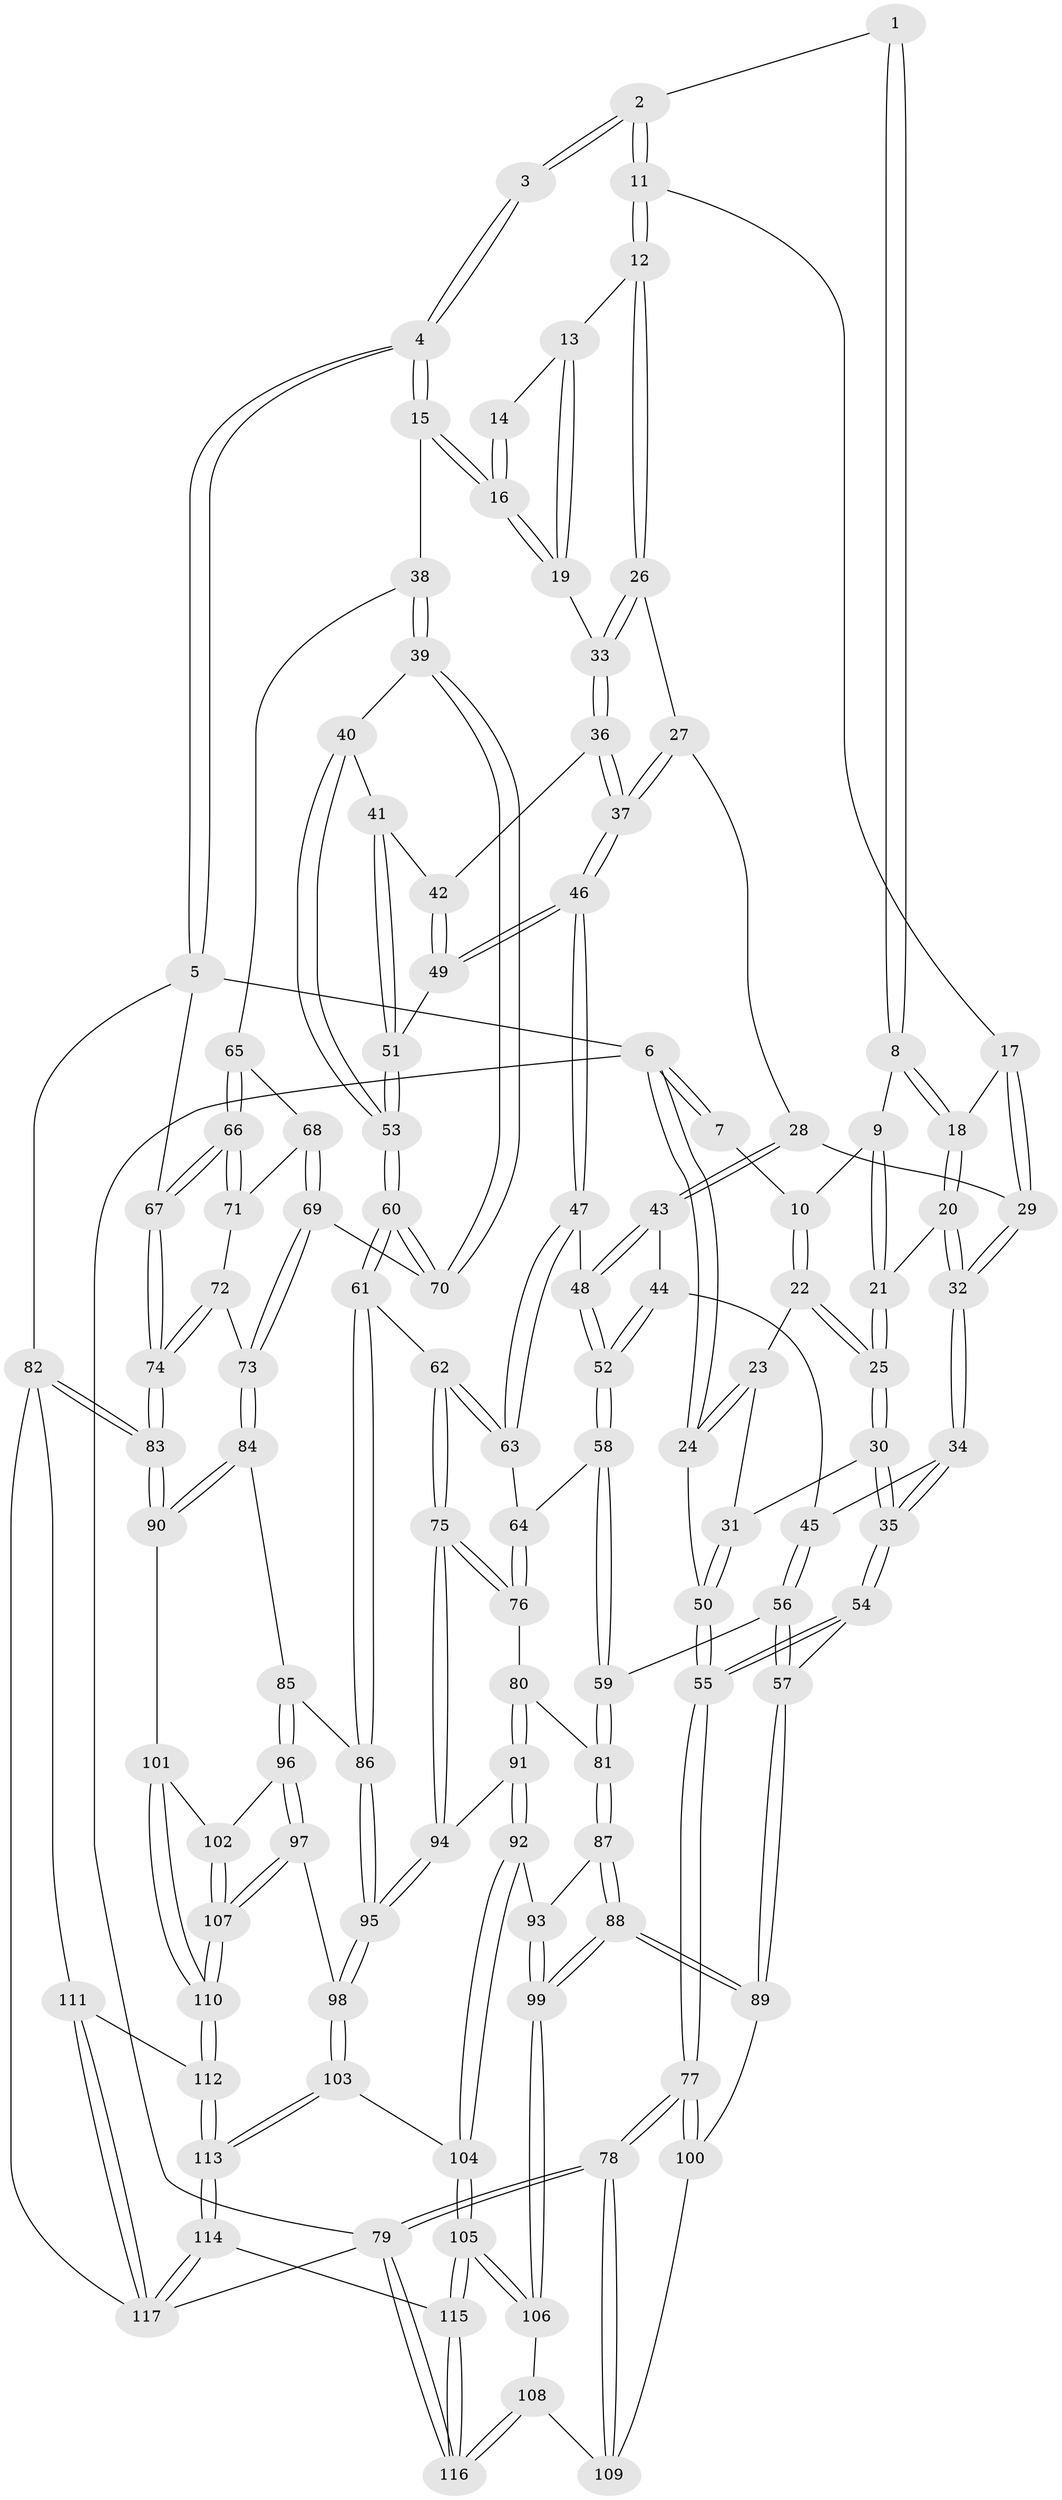 // coarse degree distribution, {4: 0.4305555555555556, 3: 0.16666666666666666, 7: 0.027777777777777776, 5: 0.2777777777777778, 6: 0.09722222222222222}
// Generated by graph-tools (version 1.1) at 2025/52/02/27/25 19:52:40]
// undirected, 117 vertices, 289 edges
graph export_dot {
graph [start="1"]
  node [color=gray90,style=filled];
  1 [pos="+0.1835059348185312+0"];
  2 [pos="+0.4054020264349608+0"];
  3 [pos="+0.7013355089934938+0"];
  4 [pos="+1+0"];
  5 [pos="+1+0"];
  6 [pos="+0+0"];
  7 [pos="+0.03222096527988896+0"];
  8 [pos="+0.2032732479336575+0.03668754064413931"];
  9 [pos="+0.1250817098932246+0.02181821132710037"];
  10 [pos="+0.09230950534324972+0"];
  11 [pos="+0.4056810632390269+0"];
  12 [pos="+0.5451135960808556+0.06747209953322775"];
  13 [pos="+0.6435279036505339+0.010895448608009265"];
  14 [pos="+0.6819156118998195+0"];
  15 [pos="+0.7915042663263916+0.16736644850419238"];
  16 [pos="+0.7757505294468184+0.15631065461046326"];
  17 [pos="+0.4014164931122607+0"];
  18 [pos="+0.21920577451907505+0.0523213752441865"];
  19 [pos="+0.6674119644164774+0.12329210711188299"];
  20 [pos="+0.22451370296859996+0.10208726760125851"];
  21 [pos="+0.16393577184854757+0.11494931457984249"];
  22 [pos="+0.08223035536652752+0.015799712602392477"];
  23 [pos="+0.04046295067528848+0.05671662897374574"];
  24 [pos="+0+0"];
  25 [pos="+0.10750265426897826+0.1637104197057406"];
  26 [pos="+0.5464523341262226+0.07903658635503157"];
  27 [pos="+0.46749170242923493+0.13491721228601836"];
  28 [pos="+0.39042614442308116+0.13561135408844466"];
  29 [pos="+0.3601808031364905+0.11069752026465803"];
  30 [pos="+0.08610512484899033+0.19797196759145538"];
  31 [pos="+0.012533715784789455+0.17421781546446222"];
  32 [pos="+0.290132431781788+0.1438838763742793"];
  33 [pos="+0.5926576713949901+0.13261153813974386"];
  34 [pos="+0.2637598399016728+0.2167548751256866"];
  35 [pos="+0.12237580741941886+0.25776973110647844"];
  36 [pos="+0.5919376544226183+0.1347589712276186"];
  37 [pos="+0.5270421822070501+0.2160130922632115"];
  38 [pos="+0.7931689244517379+0.21458262686084315"];
  39 [pos="+0.7881658434980712+0.2209319153078821"];
  40 [pos="+0.6763007670518044+0.24489726663034558"];
  41 [pos="+0.6577217617325084+0.24320976652487408"];
  42 [pos="+0.625958440780183+0.2327073259368684"];
  43 [pos="+0.41824089135028036+0.23482555554605378"];
  44 [pos="+0.30621658937808977+0.24614327446865705"];
  45 [pos="+0.27784823935285247+0.23888576990048105"];
  46 [pos="+0.517996636406867+0.2693212004405668"];
  47 [pos="+0.5152665597734413+0.2711726503683457"];
  48 [pos="+0.4357672134211326+0.2628044927909698"];
  49 [pos="+0.5220588634410118+0.26981893840512133"];
  50 [pos="+0+0.1827469326460723"];
  51 [pos="+0.5950754360907605+0.30934512066321385"];
  52 [pos="+0.3950158639681592+0.31193574025108795"];
  53 [pos="+0.6248676390402861+0.3398371808889538"];
  54 [pos="+0.10492095242706048+0.44599189150672647"];
  55 [pos="+0+0.5139571893580266"];
  56 [pos="+0.2952658104907681+0.4246063771862912"];
  57 [pos="+0.18296233707969062+0.47855138815151044"];
  58 [pos="+0.35712282790475836+0.39689548972340244"];
  59 [pos="+0.31374675464920293+0.42321818144681594"];
  60 [pos="+0.6637787044999816+0.43374106718154914"];
  61 [pos="+0.629390293191677+0.46516224859719485"];
  62 [pos="+0.6082521277672435+0.4750741494050939"];
  63 [pos="+0.5142590026934847+0.3136909317624532"];
  64 [pos="+0.45294516665756074+0.4048270350741279"];
  65 [pos="+0.8804703806325553+0.26143078659953933"];
  66 [pos="+1+0.25409246976583666"];
  67 [pos="+1+0.2490050623814386"];
  68 [pos="+0.888339059918872+0.2974258719341785"];
  69 [pos="+0.8099624906588382+0.4526988474206313"];
  70 [pos="+0.7364060909468113+0.407564131244292"];
  71 [pos="+0.9126697638045773+0.3750698560250751"];
  72 [pos="+0.910573397895186+0.40170438653598695"];
  73 [pos="+0.8306176311696953+0.4672323915976982"];
  74 [pos="+1+0.5028644073723878"];
  75 [pos="+0.5994985741448543+0.48261250252184645"];
  76 [pos="+0.5486008882616926+0.48149379761721295"];
  77 [pos="+0+0.5321380835673165"];
  78 [pos="+0+0.679503190126076"];
  79 [pos="+0+1"];
  80 [pos="+0.4513254587323792+0.5370819095699945"];
  81 [pos="+0.42026374332029387+0.5327126695537838"];
  82 [pos="+1+0.7620111325185335"];
  83 [pos="+1+0.5974139443409429"];
  84 [pos="+0.8628825439195749+0.5513295686888214"];
  85 [pos="+0.7533513406438486+0.577398767890457"];
  86 [pos="+0.7253581707866716+0.56818267420588"];
  87 [pos="+0.4006770955942107+0.5606214704821905"];
  88 [pos="+0.2608283870993137+0.6461331535300467"];
  89 [pos="+0.22671933471291403+0.6120518435895077"];
  90 [pos="+0.9238570974820692+0.6141399611640508"];
  91 [pos="+0.4751323311601972+0.6287960218755885"];
  92 [pos="+0.47050967768062185+0.6403230210659201"];
  93 [pos="+0.4056085998423582+0.6117418160687914"];
  94 [pos="+0.5969502338240816+0.5838408375465816"];
  95 [pos="+0.635463927206934+0.6834405353148183"];
  96 [pos="+0.7312090804286634+0.6570479258517589"];
  97 [pos="+0.6572556462960383+0.7069560320455787"];
  98 [pos="+0.639695341120928+0.7058553449773711"];
  99 [pos="+0.30004654898150956+0.7100008207190546"];
  100 [pos="+0.1399834070880228+0.6806745166145507"];
  101 [pos="+0.9137074726183875+0.6271911772280293"];
  102 [pos="+0.7641007568800471+0.6549074019649969"];
  103 [pos="+0.5987234312067139+0.7489803162683879"];
  104 [pos="+0.4558904836159702+0.772445835580855"];
  105 [pos="+0.3930636988188424+0.8140771931967333"];
  106 [pos="+0.3279537678056183+0.7727636983281764"];
  107 [pos="+0.8071547398114779+0.7844239134270308"];
  108 [pos="+0.15092042521480617+0.8438726463887979"];
  109 [pos="+0.09304590527597972+0.7446058302498965"];
  110 [pos="+0.8315184257701446+0.7981568976577645"];
  111 [pos="+0.8536589409080874+0.8660891844508649"];
  112 [pos="+0.8417562841801813+0.8580368362776702"];
  113 [pos="+0.6793850348206718+0.9415025629656232"];
  114 [pos="+0.575391427123447+1"];
  115 [pos="+0.4275918863845467+1"];
  116 [pos="+0+1"];
  117 [pos="+1+1"];
  1 -- 2;
  1 -- 8;
  1 -- 8;
  2 -- 3;
  2 -- 3;
  2 -- 11;
  2 -- 11;
  3 -- 4;
  3 -- 4;
  4 -- 5;
  4 -- 5;
  4 -- 15;
  4 -- 15;
  5 -- 6;
  5 -- 67;
  5 -- 82;
  6 -- 7;
  6 -- 7;
  6 -- 24;
  6 -- 24;
  6 -- 79;
  7 -- 10;
  8 -- 9;
  8 -- 18;
  8 -- 18;
  9 -- 10;
  9 -- 21;
  9 -- 21;
  10 -- 22;
  10 -- 22;
  11 -- 12;
  11 -- 12;
  11 -- 17;
  12 -- 13;
  12 -- 26;
  12 -- 26;
  13 -- 14;
  13 -- 19;
  13 -- 19;
  14 -- 16;
  14 -- 16;
  15 -- 16;
  15 -- 16;
  15 -- 38;
  16 -- 19;
  16 -- 19;
  17 -- 18;
  17 -- 29;
  17 -- 29;
  18 -- 20;
  18 -- 20;
  19 -- 33;
  20 -- 21;
  20 -- 32;
  20 -- 32;
  21 -- 25;
  21 -- 25;
  22 -- 23;
  22 -- 25;
  22 -- 25;
  23 -- 24;
  23 -- 24;
  23 -- 31;
  24 -- 50;
  25 -- 30;
  25 -- 30;
  26 -- 27;
  26 -- 33;
  26 -- 33;
  27 -- 28;
  27 -- 37;
  27 -- 37;
  28 -- 29;
  28 -- 43;
  28 -- 43;
  29 -- 32;
  29 -- 32;
  30 -- 31;
  30 -- 35;
  30 -- 35;
  31 -- 50;
  31 -- 50;
  32 -- 34;
  32 -- 34;
  33 -- 36;
  33 -- 36;
  34 -- 35;
  34 -- 35;
  34 -- 45;
  35 -- 54;
  35 -- 54;
  36 -- 37;
  36 -- 37;
  36 -- 42;
  37 -- 46;
  37 -- 46;
  38 -- 39;
  38 -- 39;
  38 -- 65;
  39 -- 40;
  39 -- 70;
  39 -- 70;
  40 -- 41;
  40 -- 53;
  40 -- 53;
  41 -- 42;
  41 -- 51;
  41 -- 51;
  42 -- 49;
  42 -- 49;
  43 -- 44;
  43 -- 48;
  43 -- 48;
  44 -- 45;
  44 -- 52;
  44 -- 52;
  45 -- 56;
  45 -- 56;
  46 -- 47;
  46 -- 47;
  46 -- 49;
  46 -- 49;
  47 -- 48;
  47 -- 63;
  47 -- 63;
  48 -- 52;
  48 -- 52;
  49 -- 51;
  50 -- 55;
  50 -- 55;
  51 -- 53;
  51 -- 53;
  52 -- 58;
  52 -- 58;
  53 -- 60;
  53 -- 60;
  54 -- 55;
  54 -- 55;
  54 -- 57;
  55 -- 77;
  55 -- 77;
  56 -- 57;
  56 -- 57;
  56 -- 59;
  57 -- 89;
  57 -- 89;
  58 -- 59;
  58 -- 59;
  58 -- 64;
  59 -- 81;
  59 -- 81;
  60 -- 61;
  60 -- 61;
  60 -- 70;
  60 -- 70;
  61 -- 62;
  61 -- 86;
  61 -- 86;
  62 -- 63;
  62 -- 63;
  62 -- 75;
  62 -- 75;
  63 -- 64;
  64 -- 76;
  64 -- 76;
  65 -- 66;
  65 -- 66;
  65 -- 68;
  66 -- 67;
  66 -- 67;
  66 -- 71;
  66 -- 71;
  67 -- 74;
  67 -- 74;
  68 -- 69;
  68 -- 69;
  68 -- 71;
  69 -- 70;
  69 -- 73;
  69 -- 73;
  71 -- 72;
  72 -- 73;
  72 -- 74;
  72 -- 74;
  73 -- 84;
  73 -- 84;
  74 -- 83;
  74 -- 83;
  75 -- 76;
  75 -- 76;
  75 -- 94;
  75 -- 94;
  76 -- 80;
  77 -- 78;
  77 -- 78;
  77 -- 100;
  77 -- 100;
  78 -- 79;
  78 -- 79;
  78 -- 109;
  78 -- 109;
  79 -- 116;
  79 -- 116;
  79 -- 117;
  80 -- 81;
  80 -- 91;
  80 -- 91;
  81 -- 87;
  81 -- 87;
  82 -- 83;
  82 -- 83;
  82 -- 111;
  82 -- 117;
  83 -- 90;
  83 -- 90;
  84 -- 85;
  84 -- 90;
  84 -- 90;
  85 -- 86;
  85 -- 96;
  85 -- 96;
  86 -- 95;
  86 -- 95;
  87 -- 88;
  87 -- 88;
  87 -- 93;
  88 -- 89;
  88 -- 89;
  88 -- 99;
  88 -- 99;
  89 -- 100;
  90 -- 101;
  91 -- 92;
  91 -- 92;
  91 -- 94;
  92 -- 93;
  92 -- 104;
  92 -- 104;
  93 -- 99;
  93 -- 99;
  94 -- 95;
  94 -- 95;
  95 -- 98;
  95 -- 98;
  96 -- 97;
  96 -- 97;
  96 -- 102;
  97 -- 98;
  97 -- 107;
  97 -- 107;
  98 -- 103;
  98 -- 103;
  99 -- 106;
  99 -- 106;
  100 -- 109;
  101 -- 102;
  101 -- 110;
  101 -- 110;
  102 -- 107;
  102 -- 107;
  103 -- 104;
  103 -- 113;
  103 -- 113;
  104 -- 105;
  104 -- 105;
  105 -- 106;
  105 -- 106;
  105 -- 115;
  105 -- 115;
  106 -- 108;
  107 -- 110;
  107 -- 110;
  108 -- 109;
  108 -- 116;
  108 -- 116;
  110 -- 112;
  110 -- 112;
  111 -- 112;
  111 -- 117;
  111 -- 117;
  112 -- 113;
  112 -- 113;
  113 -- 114;
  113 -- 114;
  114 -- 115;
  114 -- 117;
  114 -- 117;
  115 -- 116;
  115 -- 116;
}
